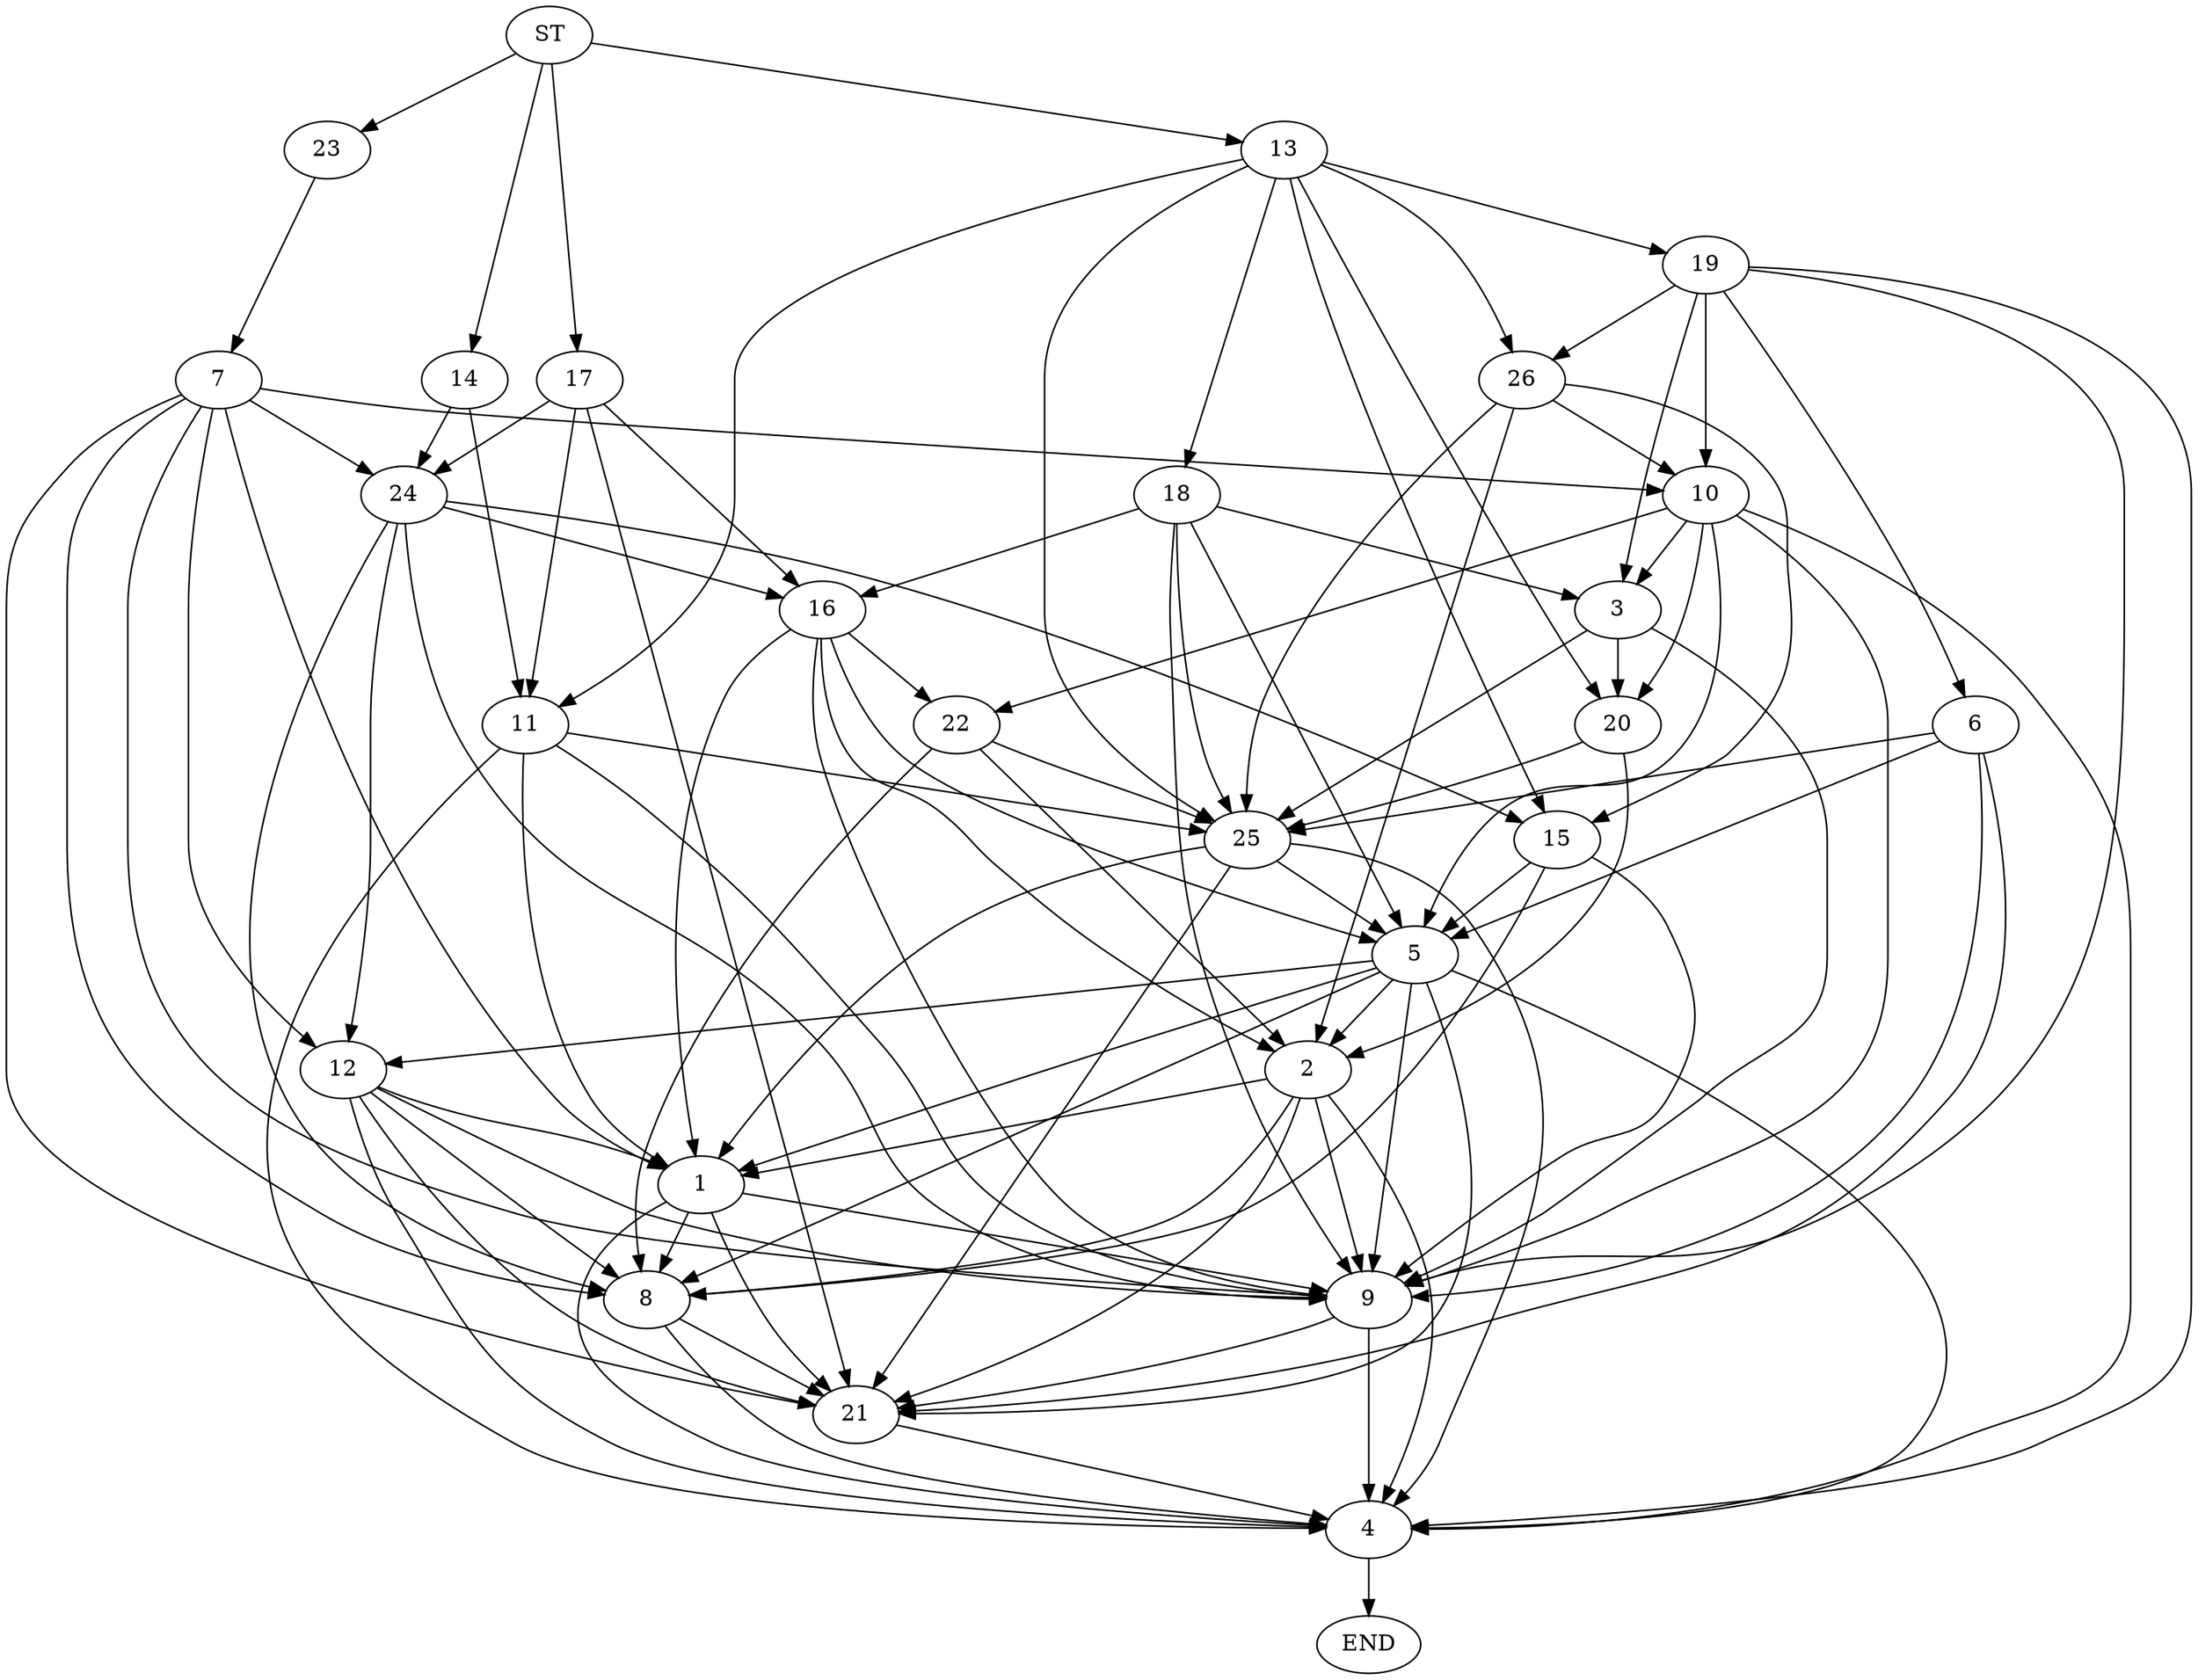 digraph G {
ST ->   23, 14, 13, 17

23  ->   7
7   ->   12, 9, 21, 10, 8, 1, 24
14  ->   24, 11
24  ->   9, 8, 16, 12, 15
13  ->   15, 18, 20, 25, 19, 26, 11
15  ->   8, 9, 5
19  ->   9, 6, 26, 10, 4, 3
9   ->   4, 21
6   ->   25, 5, 9, 21
25  ->   1, 5, 21, 4
17  ->   11, 21, 16, 24
11  ->   25, 9, 4, 1
26  ->   10, 15, 2, 25
10  ->   3, 5, 20, 9, 4, 22
12  ->   21, 9, 1, 8, 4
3   ->   9, 25, 20
18  ->   5, 16, 9, 25, 3
5   ->   12, 9, 4, 21, 2, 1, 8
16  ->   5, 2, 22, 9, 1
22  ->   25, 2, 8
8   ->   4, 21
20  ->   2, 25
2   ->   4, 9, 1, 21, 8
1   ->   9, 8, 21, 4
4   ->   END
21  ->   4
}
